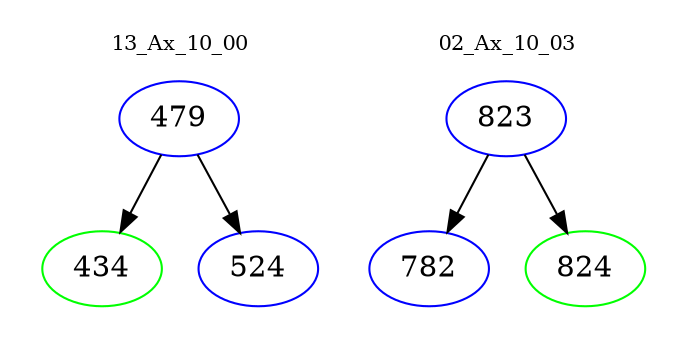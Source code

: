 digraph{
subgraph cluster_0 {
color = white
label = "13_Ax_10_00";
fontsize=10;
T0_479 [label="479", color="blue"]
T0_479 -> T0_434 [color="black"]
T0_434 [label="434", color="green"]
T0_479 -> T0_524 [color="black"]
T0_524 [label="524", color="blue"]
}
subgraph cluster_1 {
color = white
label = "02_Ax_10_03";
fontsize=10;
T1_823 [label="823", color="blue"]
T1_823 -> T1_782 [color="black"]
T1_782 [label="782", color="blue"]
T1_823 -> T1_824 [color="black"]
T1_824 [label="824", color="green"]
}
}
